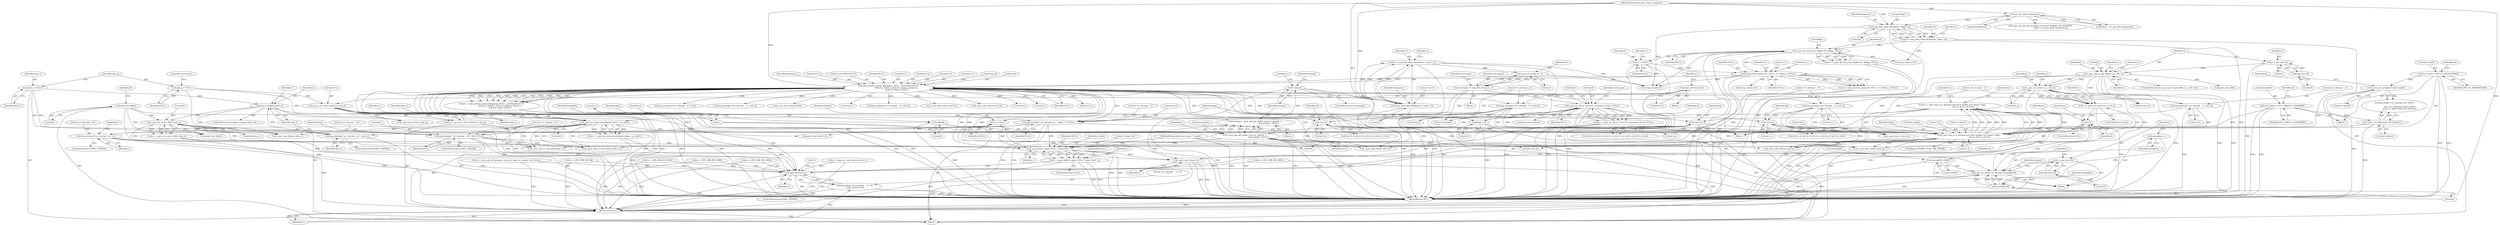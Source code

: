 digraph "0_gnupg_da780c8183cccc8f533c8ace8211ac2cb2bdee7b@pointer" {
"1000680" [label="(Call,sexp_build (r_plain, NULL, \"(value %m)\", r))"];
"1000110" [label="(MethodParameterIn,gcry_sexp_t *r_plain)"];
"1000319" [label="(Call,_gcry_ecc_fill_in_curve (0, curvename, &sk.E, NULL))"];
"1000309" [label="(Call,curvename = sexp_nth_string (l1, 1))"];
"1000311" [label="(Call,sexp_nth_string (l1, 1))"];
"1000300" [label="(Call,l1 = sexp_find_token (keyparms, \"curve\", 5))"];
"1000302" [label="(Call,sexp_find_token (keyparms, \"curve\", 5))"];
"1000231" [label="(Call,sexp_extract_param (keyparms, NULL, \"-p?a?b?g?n?h?+d\",\n                           &sk.E.p, &sk.E.a, &sk.E.b, &mpi_g, &sk.E.n,\n                           &sk.E.h, &sk.d, NULL))"];
"1000170" [label="(Call,sexp_find_token (keyparms, \"flags\", 0))"];
"1000166" [label="(Call,ecc_get_nbits (keyparms))"];
"1000112" [label="(MethodParameterIn,gcry_sexp_t keyparms)"];
"1000206" [label="(Call,sexp_extract_param (l1, NULL, \"e\", &data_e, NULL))"];
"1000189" [label="(Call,l1 = NULL)"];
"1000179" [label="(Call,_gcry_pk_util_parse_flaglist (l1, &flags, NULL))"];
"1000168" [label="(Call,l1 = sexp_find_token (keyparms, \"flags\", 0))"];
"1000553" [label="(Call,log_printpnt (\"ecc_decrypt    kG\", &kG, NULL))"];
"1000544" [label="(Call,_gcry_ecc_os2ec (&kG, data_e))"];
"1000154" [label="(Call,point_init (&kG))"];
"1000222" [label="(Call,mpi_is_opaque (data_e))"];
"1000122" [label="(Call,data_e = NULL)"];
"1000218" [label="(Call,log_printmpi (\"ecc_decrypt  d_e\", data_e))"];
"1000536" [label="(Call,_gcry_ecc_mont_decodepoint (data_e, ec, &kG))"];
"1000499" [label="(Call,ec = _gcry_mpi_ec_p_internal_new (sk.E.model, sk.E.dialect, flags,\n                                    sk.E.p, sk.E.a, sk.E.b))"];
"1000501" [label="(Call,_gcry_mpi_ec_p_internal_new (sk.E.model, sk.E.dialect, flags,\n                                    sk.E.p, sk.E.a, sk.E.b))"];
"1000368" [label="(Call,_gcry_ecc_model2str (sk.E.model))"];
"1000334" [label="(Call,sk.E.model = MPI_EC_WEIERSTRASS)"];
"1000374" [label="(Call,_gcry_ecc_dialect2str (sk.E.dialect))"];
"1000341" [label="(Call,sk.E.dialect = ECC_DIALECT_STANDARD)"];
"1000145" [label="(Call,flags = 0)"];
"1000447" [label="(Call,!sk.E.p)"];
"1000393" [label="(Call,log_printmpi (\"ecc_decrypt    p\", sk.E.p))"];
"1000454" [label="(Call,!sk.E.a)"];
"1000400" [label="(Call,log_printmpi (\"ecc_decrypt    a\", sk.E.a))"];
"1000407" [label="(Call,log_printmpi (\"ecc_decrypt    b\", sk.E.b))"];
"1000461" [label="(Call,!sk.E.b)"];
"1000414" [label="(Call,log_printpnt (\"ecc_decrypt  g\",   &sk.E.G, NULL))"];
"1000287" [label="(Call,_gcry_ecc_os2ec (&sk.E.G, mpi_g))"];
"1000278" [label="(Call,point_init (&sk.E.G))"];
"1000127" [label="(Call,mpi_g = NULL)"];
"1000619" [label="(Call,_gcry_mpi_get_buffer_extra (x, nbits/8, -1,\n                                             &rawmpilen, NULL))"];
"1000590" [label="(Call,_gcry_mpi_ec_get_affine (x, y, &R, ec))"];
"1000585" [label="(Call,y = mpi_new (0))"];
"1000587" [label="(Call,mpi_new (0))"];
"1000621" [label="(Call,nbits/8)"];
"1000624" [label="(Call,-1)"];
"1000141" [label="(Call,r = NULL)"];
"1000672" [label="(Call,log_printmpi (\"ecc_decrypt  res\", r))"];
"1000657" [label="(Call,!r)"];
"1000650" [label="(Call,mpi_set_opaque (r, rawmpi, rawmpilen*8))"];
"1000646" [label="(Call,r = mpi_new (0))"];
"1000648" [label="(Call,mpi_new (0))"];
"1000639" [label="(Call,rawmpi[0] = 0x40)"];
"1000630" [label="(Call,!rawmpi)"];
"1000617" [label="(Call,rawmpi = _gcry_mpi_get_buffer_extra (x, nbits/8, -1,\n                                             &rawmpilen, NULL))"];
"1000653" [label="(Call,rawmpilen*8)"];
"1000644" [label="(Call,rawmpilen++)"];
"1000603" [label="(Call,r = _gcry_ecc_ec2os (x, y, sk.E.p))"];
"1000605" [label="(Call,_gcry_ecc_ec2os (x, y, sk.E.p))"];
"1000678" [label="(Call,rc = sexp_build (r_plain, NULL, \"(value %m)\", r))"];
"1000752" [label="(Call,gpg_strerror (rc))"];
"1000750" [label="(Call,log_debug (\"ecc_decrypt    => %s\n\", gpg_strerror (rc)))"];
"1000754" [label="(Return,return rc;)"];
"1000692" [label="(Call,_gcry_mpi_release (r))"];
"1000457" [label="(Identifier,sk)"];
"1000142" [label="(Identifier,r)"];
"1000287" [label="(Call,_gcry_ecc_os2ec (&sk.E.G, mpi_g))"];
"1000739" [label="(Call,xfree (curvename))"];
"1000592" [label="(Identifier,y)"];
"1000333" [label="(Block,)"];
"1000668" [label="(Call,mpi_free (y))"];
"1000315" [label="(Identifier,curvename)"];
"1000673" [label="(Literal,\"ecc_decrypt  res\")"];
"1000440" [label="(Call,log_printmpi (\"ecc_decrypt    d\", sk.d))"];
"1000369" [label="(Call,sk.E.model)"];
"1000110" [label="(MethodParameterIn,gcry_sexp_t *r_plain)"];
"1000664" [label="(Identifier,rc)"];
"1000499" [label="(Call,ec = _gcry_mpi_ec_p_internal_new (sk.E.model, sk.E.dialect, flags,\n                                    sk.E.p, sk.E.a, sk.E.b))"];
"1000155" [label="(Call,&kG)"];
"1000169" [label="(Identifier,l1)"];
"1000294" [label="(Identifier,mpi_g)"];
"1000320" [label="(Literal,0)"];
"1000714" [label="(Call,point_free (&sk.E.G))"];
"1000542" [label="(Call,rc = _gcry_ecc_os2ec (&kG, data_e))"];
"1000605" [label="(Call,_gcry_ecc_ec2os (x, y, sk.E.p))"];
"1000395" [label="(Call,sk.E.p)"];
"1000593" [label="(Call,&R)"];
"1000422" [label="(Identifier,NULL)"];
"1000461" [label="(Call,!sk.E.b)"];
"1000218" [label="(Call,log_printmpi (\"ecc_decrypt  d_e\", data_e))"];
"1000656" [label="(ControlStructure,if (!r))"];
"1000630" [label="(Call,!rawmpi)"];
"1000307" [label="(Identifier,l1)"];
"1000679" [label="(Identifier,rc)"];
"1000625" [label="(Literal,1)"];
"1000317" [label="(Call,rc = _gcry_ecc_fill_in_curve (0, curvename, &sk.E, NULL))"];
"1000569" [label="(Call,rc = GPG_ERR_INV_DATA)"];
"1000377" [label="(Identifier,sk)"];
"1000631" [label="(Identifier,rawmpi)"];
"1000219" [label="(Literal,\"ecc_decrypt  d_e\")"];
"1000628" [label="(Identifier,NULL)"];
"1000595" [label="(Identifier,ec)"];
"1000536" [label="(Call,_gcry_ecc_mont_decodepoint (data_e, ec, &kG))"];
"1000557" [label="(Identifier,NULL)"];
"1000334" [label="(Call,sk.E.model = MPI_EC_WEIERSTRASS)"];
"1000374" [label="(Call,_gcry_ecc_dialect2str (sk.E.dialect))"];
"1000177" [label="(Call,rc = _gcry_pk_util_parse_flaglist (l1, &flags, NULL))"];
"1000602" [label="(Identifier,y)"];
"1000305" [label="(Literal,5)"];
"1000646" [label="(Call,r = mpi_new (0))"];
"1000204" [label="(Call,rc = sexp_extract_param (l1, NULL, \"e\", &data_e, NULL))"];
"1000555" [label="(Call,&kG)"];
"1000614" [label="(Block,)"];
"1000207" [label="(Identifier,l1)"];
"1000621" [label="(Call,nbits/8)"];
"1000407" [label="(Call,log_printmpi (\"ecc_decrypt    b\", sk.E.b))"];
"1000375" [label="(Call,sk.E.dialect)"];
"1000191" [label="(Identifier,NULL)"];
"1000547" [label="(Identifier,data_e)"];
"1000124" [label="(Identifier,NULL)"];
"1000743" [label="(Call,_gcry_mpi_ec_free (ec))"];
"1000167" [label="(Identifier,keyparms)"];
"1000147" [label="(Literal,0)"];
"1000660" [label="(Identifier,rc)"];
"1000423" [label="(Call,log_printmpi (\"ecc_decrypt    n\", sk.E.n))"];
"1000741" [label="(Call,sexp_release (l1))"];
"1000172" [label="(Literal,\"flags\")"];
"1000300" [label="(Call,l1 = sexp_find_token (keyparms, \"curve\", 5))"];
"1000539" [label="(Call,&kG)"];
"1000154" [label="(Call,point_init (&kG))"];
"1000464" [label="(Identifier,sk)"];
"1000733" [label="(Call,_gcry_mpi_release (sk.d))"];
"1000447" [label="(Call,!sk.E.p)"];
"1000368" [label="(Call,_gcry_ecc_model2str (sk.E.model))"];
"1000581" [label="(Call,rc = GPG_ERR_INV_DATA)"];
"1000190" [label="(Identifier,l1)"];
"1000624" [label="(Call,-1)"];
"1000676" [label="(Call,!rc)"];
"1000751" [label="(Literal,\"ecc_decrypt    => %s\n\")"];
"1000462" [label="(Call,sk.E.b)"];
"1000512" [label="(Identifier,flags)"];
"1000647" [label="(Identifier,r)"];
"1000501" [label="(Call,_gcry_mpi_ec_p_internal_new (sk.E.model, sk.E.dialect, flags,\n                                    sk.E.p, sk.E.a, sk.E.b))"];
"1000193" [label="(Identifier,rc)"];
"1000321" [label="(Identifier,curvename)"];
"1000401" [label="(Literal,\"ecc_decrypt    a\")"];
"1000523" [label="(Call,sk.E.b)"];
"1000689" [label="(Call,point_free (&kG))"];
"1000589" [label="(ControlStructure,if (_gcry_mpi_ec_get_affine (x, y, &R, ec)))"];
"1000618" [label="(Identifier,rawmpi)"];
"1000633" [label="(Call,rc = gpg_err_code_from_syserror ())"];
"1000253" [label="(Call,&mpi_g)"];
"1000617" [label="(Call,rawmpi = _gcry_mpi_get_buffer_extra (x, nbits/8, -1,\n                                             &rawmpilen, NULL))"];
"1000682" [label="(Identifier,NULL)"];
"1000681" [label="(Identifier,r_plain)"];
"1000657" [label="(Call,!r)"];
"1000342" [label="(Call,sk.E.dialect)"];
"1000113" [label="(Block,)"];
"1000551" [label="(ControlStructure,if (DBG_CIPHER))"];
"1000171" [label="(Identifier,keyparms)"];
"1000737" [label="(Call,_gcry_mpi_release (data_e))"];
"1000225" [label="(Call,rc = GPG_ERR_INV_DATA)"];
"1000477" [label="(Call,!sk.E.n)"];
"1000622" [label="(Identifier,nbits)"];
"1000366" [label="(Call,log_debug (\"ecc_decrypt info: %s/%s\n\",\n                 _gcry_ecc_model2str (sk.E.model),\n                 _gcry_ecc_dialect2str (sk.E.dialect)))"];
"1000655" [label="(Literal,8)"];
"1000658" [label="(Identifier,r)"];
"1000187" [label="(Call,sexp_release (l1))"];
"1000560" [label="(Identifier,flags)"];
"1000680" [label="(Call,sexp_build (r_plain, NULL, \"(value %m)\", r))"];
"1000590" [label="(Call,_gcry_mpi_ec_get_affine (x, y, &R, ec))"];
"1000754" [label="(Return,return rc;)"];
"1000697" [label="(Identifier,sk)"];
"1000267" [label="(Call,&sk.d)"];
"1000641" [label="(Identifier,rawmpi)"];
"1000285" [label="(Call,rc = _gcry_ecc_os2ec (&sk.E.G, mpi_g))"];
"1000288" [label="(Call,&sk.E.G)"];
"1000629" [label="(ControlStructure,if (!rawmpi))"];
"1000150" [label="(Identifier,sk)"];
"1000160" [label="(Call,_gcry_pk_util_init_encoding_ctx (&ctx, PUBKEY_OP_DECRYPT,\n                                   (nbits = ecc_get_nbits (keyparms))))"];
"1000700" [label="(Call,_gcry_mpi_release (sk.E.a))"];
"1000326" [label="(Identifier,NULL)"];
"1000164" [label="(Call,nbits = ecc_get_nbits (keyparms))"];
"1000232" [label="(Identifier,keyparms)"];
"1000756" [label="(MethodReturn,RET)"];
"1000619" [label="(Call,_gcry_mpi_get_buffer_extra (x, nbits/8, -1,\n                                             &rawmpilen, NULL))"];
"1000222" [label="(Call,mpi_is_opaque (data_e))"];
"1000352" [label="(Identifier,sk)"];
"1000221" [label="(ControlStructure,if (mpi_is_opaque (data_e)))"];
"1000597" [label="(Call,rc = GPG_ERR_INV_DATA)"];
"1000341" [label="(Call,sk.E.dialect = ECC_DIALECT_STANDARD)"];
"1000146" [label="(Identifier,flags)"];
"1000606" [label="(Identifier,x)"];
"1000755" [label="(Identifier,rc)"];
"1000255" [label="(Call,&sk.E.n)"];
"1000393" [label="(Call,log_printmpi (\"ecc_decrypt    p\", sk.E.p))"];
"1000692" [label="(Call,_gcry_mpi_release (r))"];
"1000585" [label="(Call,y = mpi_new (0))"];
"1000400" [label="(Call,log_printmpi (\"ecc_decrypt    a\", sk.E.a))"];
"1000649" [label="(Literal,0)"];
"1000554" [label="(Literal,\"ecc_decrypt    kG\")"];
"1000129" [label="(Identifier,NULL)"];
"1000601" [label="(ControlStructure,if (y))"];
"1000430" [label="(Call,log_printmpi (\"ecc_decrypt    h\", sk.E.h))"];
"1000694" [label="(Call,_gcry_mpi_release (sk.E.p))"];
"1000706" [label="(Call,_gcry_mpi_release (sk.E.b))"];
"1000502" [label="(Call,sk.E.model)"];
"1000415" [label="(Literal,\"ecc_decrypt  g\")"];
"1000677" [label="(Identifier,rc)"];
"1000344" [label="(Identifier,sk)"];
"1000675" [label="(ControlStructure,if (!rc))"];
"1000753" [label="(Identifier,rc)"];
"1000168" [label="(Call,l1 = sexp_find_token (keyparms, \"flags\", 0))"];
"1000128" [label="(Identifier,mpi_g)"];
"1000693" [label="(Identifier,r)"];
"1000553" [label="(Call,log_printpnt (\"ecc_decrypt    kG\", &kG, NULL))"];
"1000670" [label="(ControlStructure,if (DBG_CIPHER))"];
"1000678" [label="(Call,rc = sexp_build (r_plain, NULL, \"(value %m)\", r))"];
"1000414" [label="(Call,log_printpnt (\"ecc_decrypt  g\",   &sk.E.G, NULL))"];
"1000234" [label="(Literal,\"-p?a?b?g?n?h?+d\")"];
"1000721" [label="(Call,_gcry_mpi_release (sk.E.n))"];
"1000416" [label="(Call,&sk.E.G)"];
"1000666" [label="(Call,mpi_free (x))"];
"1000446" [label="(Call,!sk.E.p || !sk.E.a || !sk.E.b || !sk.E.G.x || !sk.E.n || !sk.E.h || !sk.d)"];
"1000402" [label="(Call,sk.E.a)"];
"1000122" [label="(Call,data_e = NULL)"];
"1000301" [label="(Identifier,l1)"];
"1000322" [label="(Call,&sk.E)"];
"1000298" [label="(Call,sexp_release (l1))"];
"1000226" [label="(Identifier,rc)"];
"1000604" [label="(Identifier,r)"];
"1000518" [label="(Call,sk.E.a)"];
"1000170" [label="(Call,sexp_find_token (keyparms, \"flags\", 0))"];
"1000233" [label="(Identifier,NULL)"];
"1000206" [label="(Call,sexp_extract_param (l1, NULL, \"e\", &data_e, NULL))"];
"1000748" [label="(ControlStructure,if (DBG_CIPHER))"];
"1000159" [label="(Identifier,R)"];
"1000277" [label="(Block,)"];
"1000192" [label="(Call,rc = _gcry_pk_util_preparse_encval (s_data, ecc_names, &l1, &ctx))"];
"1000727" [label="(Call,_gcry_mpi_release (sk.E.h))"];
"1000241" [label="(Call,&sk.E.a)"];
"1000544" [label="(Call,_gcry_ecc_os2ec (&kG, data_e))"];
"1000408" [label="(Literal,\"ecc_decrypt    b\")"];
"1000209" [label="(Literal,\"e\")"];
"1000145" [label="(Call,flags = 0)"];
"1000454" [label="(Call,!sk.E.a)"];
"1000235" [label="(Call,&sk.E.p)"];
"1000750" [label="(Call,log_debug (\"ecc_decrypt    => %s\n\", gpg_strerror (rc)))"];
"1000180" [label="(Identifier,l1)"];
"1000181" [label="(Call,&flags)"];
"1000712" [label="(Call,_gcry_mpi_release (mpi_g))"];
"1000620" [label="(Identifier,x)"];
"1000335" [label="(Call,sk.E.model)"];
"1000674" [label="(Identifier,r)"];
"1000424" [label="(Literal,\"ecc_decrypt    n\")"];
"1000173" [label="(Literal,0)"];
"1000752" [label="(Call,gpg_strerror (rc))"];
"1000127" [label="(Call,mpi_g = NULL)"];
"1000634" [label="(Identifier,rc)"];
"1000455" [label="(Call,sk.E.a)"];
"1000507" [label="(Call,sk.E.dialect)"];
"1000319" [label="(Call,_gcry_ecc_fill_in_curve (0, curvename, &sk.E, NULL))"];
"1000231" [label="(Call,sexp_extract_param (keyparms, NULL, \"-p?a?b?g?n?h?+d\",\n                           &sk.E.p, &sk.E.a, &sk.E.b, &mpi_g, &sk.E.n,\n                           &sk.E.h, &sk.d, NULL))"];
"1000564" [label="(Call,_gcry_mpi_ec_bad_point (&kG, ec))"];
"1000586" [label="(Identifier,y)"];
"1000639" [label="(Call,rawmpi[0] = 0x40)"];
"1000286" [label="(Identifier,rc)"];
"1000230" [label="(Identifier,rc)"];
"1000495" [label="(Call,rc = GPG_ERR_NO_OBJ)"];
"1000640" [label="(Call,rawmpi[0])"];
"1000347" [label="(Identifier,ECC_DIALECT_STANDARD)"];
"1000349" [label="(Call,!sk.E.h)"];
"1000580" [label="(Block,)"];
"1000490" [label="(Call,!sk.d)"];
"1000210" [label="(Call,&data_e)"];
"1000623" [label="(Literal,8)"];
"1000653" [label="(Call,rawmpilen*8)"];
"1000645" [label="(Identifier,rawmpilen)"];
"1000672" [label="(Call,log_printmpi (\"ecc_decrypt  res\", r))"];
"1000279" [label="(Call,&sk.E.G)"];
"1000683" [label="(Literal,\"(value %m)\")"];
"1000312" [label="(Identifier,l1)"];
"1000331" [label="(Call,!curvename)"];
"1000531" [label="(Identifier,ec)"];
"1000598" [label="(Identifier,rc)"];
"1000220" [label="(Identifier,data_e)"];
"1000189" [label="(Call,l1 = NULL)"];
"1000448" [label="(Call,sk.E.p)"];
"1000587" [label="(Call,mpi_new (0))"];
"1000309" [label="(Call,curvename = sexp_nth_string (l1, 1))"];
"1000261" [label="(Call,&sk.E.h)"];
"1000112" [label="(MethodParameterIn,gcry_sexp_t keyparms)"];
"1000175" [label="(Identifier,l1)"];
"1000340" [label="(Identifier,MPI_EC_WEIERSTRASS)"];
"1000208" [label="(Identifier,NULL)"];
"1000650" [label="(Call,mpi_set_opaque (r, rawmpi, rawmpilen*8))"];
"1000559" [label="(Call,flags & PUBKEY_FLAG_DJB_TWEAK)"];
"1000229" [label="(Call,rc = sexp_extract_param (keyparms, NULL, \"-p?a?b?g?n?h?+d\",\n                           &sk.E.p, &sk.E.a, &sk.E.b, &mpi_g, &sk.E.n,\n                           &sk.E.h, &sk.d, NULL))"];
"1000278" [label="(Call,point_init (&sk.E.G))"];
"1000365" [label="(Block,)"];
"1000603" [label="(Call,r = _gcry_ecc_ec2os (x, y, sk.E.p))"];
"1000638" [label="(Block,)"];
"1000302" [label="(Call,sexp_find_token (keyparms, \"curve\", 5))"];
"1000216" [label="(ControlStructure,if (DBG_CIPHER))"];
"1000179" [label="(Call,_gcry_pk_util_parse_flaglist (l1, &flags, NULL))"];
"1000394" [label="(Literal,\"ecc_decrypt    p\")"];
"1000686" [label="(Call,point_free (&R))"];
"1000651" [label="(Identifier,r)"];
"1000409" [label="(Call,sk.E.b)"];
"1000271" [label="(Identifier,NULL)"];
"1000588" [label="(Literal,0)"];
"1000472" [label="(Identifier,sk)"];
"1000311" [label="(Call,sexp_nth_string (l1, 1))"];
"1000166" [label="(Call,ecc_get_nbits (keyparms))"];
"1000538" [label="(Identifier,ec)"];
"1000453" [label="(Call,!sk.E.a || !sk.E.b || !sk.E.G.x || !sk.E.n || !sk.E.h || !sk.d)"];
"1000685" [label="(JumpTarget,leave:)"];
"1000627" [label="(Identifier,rawmpilen)"];
"1000654" [label="(Identifier,rawmpilen)"];
"1000537" [label="(Identifier,data_e)"];
"1000545" [label="(Call,&kG)"];
"1000313" [label="(Literal,1)"];
"1000308" [label="(Block,)"];
"1000684" [label="(Identifier,r)"];
"1000607" [label="(Identifier,y)"];
"1000591" [label="(Identifier,x)"];
"1000143" [label="(Identifier,NULL)"];
"1000608" [label="(Call,sk.E.p)"];
"1000534" [label="(Call,rc = _gcry_ecc_mont_decodepoint (data_e, ec, &kG))"];
"1000132" [label="(Identifier,curvename)"];
"1000212" [label="(Identifier,NULL)"];
"1000648" [label="(Call,mpi_new (0))"];
"1000643" [label="(Literal,0x40)"];
"1000460" [label="(Call,!sk.E.b || !sk.E.G.x || !sk.E.n || !sk.E.h || !sk.d)"];
"1000141" [label="(Call,r = NULL)"];
"1000310" [label="(Identifier,curvename)"];
"1000644" [label="(Call,rawmpilen++)"];
"1000303" [label="(Identifier,keyparms)"];
"1000304" [label="(Literal,\"curve\")"];
"1000500" [label="(Identifier,ec)"];
"1000247" [label="(Call,&sk.E.b)"];
"1000123" [label="(Identifier,data_e)"];
"1000223" [label="(Identifier,data_e)"];
"1000484" [label="(Call,!sk.E.h)"];
"1000576" [label="(Call,_gcry_mpi_ec_curve_point (&kG, ec))"];
"1000626" [label="(Call,&rawmpilen)"];
"1000183" [label="(Identifier,NULL)"];
"1000513" [label="(Call,sk.E.p)"];
"1000652" [label="(Identifier,rawmpi)"];
"1000680" -> "1000678"  [label="AST: "];
"1000680" -> "1000684"  [label="CFG: "];
"1000681" -> "1000680"  [label="AST: "];
"1000682" -> "1000680"  [label="AST: "];
"1000683" -> "1000680"  [label="AST: "];
"1000684" -> "1000680"  [label="AST: "];
"1000678" -> "1000680"  [label="CFG: "];
"1000680" -> "1000756"  [label="DDG: "];
"1000680" -> "1000756"  [label="DDG: "];
"1000680" -> "1000678"  [label="DDG: "];
"1000680" -> "1000678"  [label="DDG: "];
"1000680" -> "1000678"  [label="DDG: "];
"1000680" -> "1000678"  [label="DDG: "];
"1000110" -> "1000680"  [label="DDG: "];
"1000319" -> "1000680"  [label="DDG: "];
"1000231" -> "1000680"  [label="DDG: "];
"1000553" -> "1000680"  [label="DDG: "];
"1000619" -> "1000680"  [label="DDG: "];
"1000414" -> "1000680"  [label="DDG: "];
"1000141" -> "1000680"  [label="DDG: "];
"1000672" -> "1000680"  [label="DDG: "];
"1000657" -> "1000680"  [label="DDG: "];
"1000680" -> "1000692"  [label="DDG: "];
"1000110" -> "1000109"  [label="AST: "];
"1000110" -> "1000756"  [label="DDG: "];
"1000319" -> "1000317"  [label="AST: "];
"1000319" -> "1000326"  [label="CFG: "];
"1000320" -> "1000319"  [label="AST: "];
"1000321" -> "1000319"  [label="AST: "];
"1000322" -> "1000319"  [label="AST: "];
"1000326" -> "1000319"  [label="AST: "];
"1000317" -> "1000319"  [label="CFG: "];
"1000319" -> "1000756"  [label="DDG: "];
"1000319" -> "1000756"  [label="DDG: "];
"1000319" -> "1000317"  [label="DDG: "];
"1000319" -> "1000317"  [label="DDG: "];
"1000319" -> "1000317"  [label="DDG: "];
"1000319" -> "1000317"  [label="DDG: "];
"1000309" -> "1000319"  [label="DDG: "];
"1000231" -> "1000319"  [label="DDG: "];
"1000319" -> "1000331"  [label="DDG: "];
"1000319" -> "1000414"  [label="DDG: "];
"1000319" -> "1000553"  [label="DDG: "];
"1000319" -> "1000739"  [label="DDG: "];
"1000309" -> "1000308"  [label="AST: "];
"1000309" -> "1000311"  [label="CFG: "];
"1000310" -> "1000309"  [label="AST: "];
"1000311" -> "1000309"  [label="AST: "];
"1000315" -> "1000309"  [label="CFG: "];
"1000309" -> "1000756"  [label="DDG: "];
"1000311" -> "1000309"  [label="DDG: "];
"1000311" -> "1000309"  [label="DDG: "];
"1000309" -> "1000331"  [label="DDG: "];
"1000311" -> "1000313"  [label="CFG: "];
"1000312" -> "1000311"  [label="AST: "];
"1000313" -> "1000311"  [label="AST: "];
"1000300" -> "1000311"  [label="DDG: "];
"1000311" -> "1000741"  [label="DDG: "];
"1000300" -> "1000113"  [label="AST: "];
"1000300" -> "1000302"  [label="CFG: "];
"1000301" -> "1000300"  [label="AST: "];
"1000302" -> "1000300"  [label="AST: "];
"1000307" -> "1000300"  [label="CFG: "];
"1000300" -> "1000756"  [label="DDG: "];
"1000302" -> "1000300"  [label="DDG: "];
"1000302" -> "1000300"  [label="DDG: "];
"1000302" -> "1000300"  [label="DDG: "];
"1000300" -> "1000741"  [label="DDG: "];
"1000302" -> "1000305"  [label="CFG: "];
"1000303" -> "1000302"  [label="AST: "];
"1000304" -> "1000302"  [label="AST: "];
"1000305" -> "1000302"  [label="AST: "];
"1000302" -> "1000756"  [label="DDG: "];
"1000231" -> "1000302"  [label="DDG: "];
"1000112" -> "1000302"  [label="DDG: "];
"1000231" -> "1000229"  [label="AST: "];
"1000231" -> "1000271"  [label="CFG: "];
"1000232" -> "1000231"  [label="AST: "];
"1000233" -> "1000231"  [label="AST: "];
"1000234" -> "1000231"  [label="AST: "];
"1000235" -> "1000231"  [label="AST: "];
"1000241" -> "1000231"  [label="AST: "];
"1000247" -> "1000231"  [label="AST: "];
"1000253" -> "1000231"  [label="AST: "];
"1000255" -> "1000231"  [label="AST: "];
"1000261" -> "1000231"  [label="AST: "];
"1000267" -> "1000231"  [label="AST: "];
"1000271" -> "1000231"  [label="AST: "];
"1000229" -> "1000231"  [label="CFG: "];
"1000231" -> "1000756"  [label="DDG: "];
"1000231" -> "1000756"  [label="DDG: "];
"1000231" -> "1000756"  [label="DDG: "];
"1000231" -> "1000756"  [label="DDG: "];
"1000231" -> "1000756"  [label="DDG: "];
"1000231" -> "1000756"  [label="DDG: "];
"1000231" -> "1000756"  [label="DDG: "];
"1000231" -> "1000756"  [label="DDG: "];
"1000231" -> "1000756"  [label="DDG: "];
"1000231" -> "1000229"  [label="DDG: "];
"1000231" -> "1000229"  [label="DDG: "];
"1000231" -> "1000229"  [label="DDG: "];
"1000231" -> "1000229"  [label="DDG: "];
"1000231" -> "1000229"  [label="DDG: "];
"1000231" -> "1000229"  [label="DDG: "];
"1000231" -> "1000229"  [label="DDG: "];
"1000231" -> "1000229"  [label="DDG: "];
"1000231" -> "1000229"  [label="DDG: "];
"1000231" -> "1000229"  [label="DDG: "];
"1000170" -> "1000231"  [label="DDG: "];
"1000112" -> "1000231"  [label="DDG: "];
"1000206" -> "1000231"  [label="DDG: "];
"1000231" -> "1000349"  [label="DDG: "];
"1000231" -> "1000393"  [label="DDG: "];
"1000231" -> "1000400"  [label="DDG: "];
"1000231" -> "1000407"  [label="DDG: "];
"1000231" -> "1000414"  [label="DDG: "];
"1000231" -> "1000423"  [label="DDG: "];
"1000231" -> "1000430"  [label="DDG: "];
"1000231" -> "1000440"  [label="DDG: "];
"1000231" -> "1000447"  [label="DDG: "];
"1000231" -> "1000454"  [label="DDG: "];
"1000231" -> "1000461"  [label="DDG: "];
"1000231" -> "1000477"  [label="DDG: "];
"1000231" -> "1000484"  [label="DDG: "];
"1000231" -> "1000490"  [label="DDG: "];
"1000231" -> "1000501"  [label="DDG: "];
"1000231" -> "1000501"  [label="DDG: "];
"1000231" -> "1000501"  [label="DDG: "];
"1000231" -> "1000553"  [label="DDG: "];
"1000231" -> "1000694"  [label="DDG: "];
"1000231" -> "1000700"  [label="DDG: "];
"1000231" -> "1000706"  [label="DDG: "];
"1000231" -> "1000721"  [label="DDG: "];
"1000231" -> "1000727"  [label="DDG: "];
"1000231" -> "1000733"  [label="DDG: "];
"1000170" -> "1000168"  [label="AST: "];
"1000170" -> "1000173"  [label="CFG: "];
"1000171" -> "1000170"  [label="AST: "];
"1000172" -> "1000170"  [label="AST: "];
"1000173" -> "1000170"  [label="AST: "];
"1000168" -> "1000170"  [label="CFG: "];
"1000170" -> "1000756"  [label="DDG: "];
"1000170" -> "1000168"  [label="DDG: "];
"1000170" -> "1000168"  [label="DDG: "];
"1000170" -> "1000168"  [label="DDG: "];
"1000166" -> "1000170"  [label="DDG: "];
"1000112" -> "1000170"  [label="DDG: "];
"1000166" -> "1000164"  [label="AST: "];
"1000166" -> "1000167"  [label="CFG: "];
"1000167" -> "1000166"  [label="AST: "];
"1000164" -> "1000166"  [label="CFG: "];
"1000166" -> "1000160"  [label="DDG: "];
"1000166" -> "1000164"  [label="DDG: "];
"1000112" -> "1000166"  [label="DDG: "];
"1000112" -> "1000109"  [label="AST: "];
"1000112" -> "1000756"  [label="DDG: "];
"1000206" -> "1000204"  [label="AST: "];
"1000206" -> "1000212"  [label="CFG: "];
"1000207" -> "1000206"  [label="AST: "];
"1000208" -> "1000206"  [label="AST: "];
"1000209" -> "1000206"  [label="AST: "];
"1000210" -> "1000206"  [label="AST: "];
"1000212" -> "1000206"  [label="AST: "];
"1000204" -> "1000206"  [label="CFG: "];
"1000206" -> "1000756"  [label="DDG: "];
"1000206" -> "1000756"  [label="DDG: "];
"1000206" -> "1000204"  [label="DDG: "];
"1000206" -> "1000204"  [label="DDG: "];
"1000206" -> "1000204"  [label="DDG: "];
"1000206" -> "1000204"  [label="DDG: "];
"1000189" -> "1000206"  [label="DDG: "];
"1000179" -> "1000206"  [label="DDG: "];
"1000206" -> "1000298"  [label="DDG: "];
"1000206" -> "1000741"  [label="DDG: "];
"1000189" -> "1000113"  [label="AST: "];
"1000189" -> "1000191"  [label="CFG: "];
"1000190" -> "1000189"  [label="AST: "];
"1000191" -> "1000189"  [label="AST: "];
"1000193" -> "1000189"  [label="CFG: "];
"1000189" -> "1000756"  [label="DDG: "];
"1000179" -> "1000189"  [label="DDG: "];
"1000189" -> "1000741"  [label="DDG: "];
"1000179" -> "1000177"  [label="AST: "];
"1000179" -> "1000183"  [label="CFG: "];
"1000180" -> "1000179"  [label="AST: "];
"1000181" -> "1000179"  [label="AST: "];
"1000183" -> "1000179"  [label="AST: "];
"1000177" -> "1000179"  [label="CFG: "];
"1000179" -> "1000756"  [label="DDG: "];
"1000179" -> "1000756"  [label="DDG: "];
"1000179" -> "1000177"  [label="DDG: "];
"1000179" -> "1000177"  [label="DDG: "];
"1000179" -> "1000177"  [label="DDG: "];
"1000168" -> "1000179"  [label="DDG: "];
"1000179" -> "1000187"  [label="DDG: "];
"1000179" -> "1000741"  [label="DDG: "];
"1000168" -> "1000113"  [label="AST: "];
"1000169" -> "1000168"  [label="AST: "];
"1000175" -> "1000168"  [label="CFG: "];
"1000168" -> "1000756"  [label="DDG: "];
"1000168" -> "1000187"  [label="DDG: "];
"1000553" -> "1000551"  [label="AST: "];
"1000553" -> "1000557"  [label="CFG: "];
"1000554" -> "1000553"  [label="AST: "];
"1000555" -> "1000553"  [label="AST: "];
"1000557" -> "1000553"  [label="AST: "];
"1000560" -> "1000553"  [label="CFG: "];
"1000553" -> "1000756"  [label="DDG: "];
"1000553" -> "1000756"  [label="DDG: "];
"1000544" -> "1000553"  [label="DDG: "];
"1000536" -> "1000553"  [label="DDG: "];
"1000414" -> "1000553"  [label="DDG: "];
"1000553" -> "1000564"  [label="DDG: "];
"1000553" -> "1000576"  [label="DDG: "];
"1000544" -> "1000542"  [label="AST: "];
"1000544" -> "1000547"  [label="CFG: "];
"1000545" -> "1000544"  [label="AST: "];
"1000547" -> "1000544"  [label="AST: "];
"1000542" -> "1000544"  [label="CFG: "];
"1000544" -> "1000542"  [label="DDG: "];
"1000544" -> "1000542"  [label="DDG: "];
"1000154" -> "1000544"  [label="DDG: "];
"1000222" -> "1000544"  [label="DDG: "];
"1000544" -> "1000564"  [label="DDG: "];
"1000544" -> "1000576"  [label="DDG: "];
"1000544" -> "1000689"  [label="DDG: "];
"1000544" -> "1000737"  [label="DDG: "];
"1000154" -> "1000113"  [label="AST: "];
"1000154" -> "1000155"  [label="CFG: "];
"1000155" -> "1000154"  [label="AST: "];
"1000159" -> "1000154"  [label="CFG: "];
"1000154" -> "1000756"  [label="DDG: "];
"1000154" -> "1000536"  [label="DDG: "];
"1000154" -> "1000689"  [label="DDG: "];
"1000222" -> "1000221"  [label="AST: "];
"1000222" -> "1000223"  [label="CFG: "];
"1000223" -> "1000222"  [label="AST: "];
"1000226" -> "1000222"  [label="CFG: "];
"1000230" -> "1000222"  [label="CFG: "];
"1000222" -> "1000756"  [label="DDG: "];
"1000122" -> "1000222"  [label="DDG: "];
"1000218" -> "1000222"  [label="DDG: "];
"1000222" -> "1000536"  [label="DDG: "];
"1000222" -> "1000737"  [label="DDG: "];
"1000122" -> "1000113"  [label="AST: "];
"1000122" -> "1000124"  [label="CFG: "];
"1000123" -> "1000122"  [label="AST: "];
"1000124" -> "1000122"  [label="AST: "];
"1000128" -> "1000122"  [label="CFG: "];
"1000122" -> "1000218"  [label="DDG: "];
"1000122" -> "1000737"  [label="DDG: "];
"1000218" -> "1000216"  [label="AST: "];
"1000218" -> "1000220"  [label="CFG: "];
"1000219" -> "1000218"  [label="AST: "];
"1000220" -> "1000218"  [label="AST: "];
"1000223" -> "1000218"  [label="CFG: "];
"1000218" -> "1000756"  [label="DDG: "];
"1000536" -> "1000534"  [label="AST: "];
"1000536" -> "1000539"  [label="CFG: "];
"1000537" -> "1000536"  [label="AST: "];
"1000538" -> "1000536"  [label="AST: "];
"1000539" -> "1000536"  [label="AST: "];
"1000534" -> "1000536"  [label="CFG: "];
"1000536" -> "1000534"  [label="DDG: "];
"1000536" -> "1000534"  [label="DDG: "];
"1000536" -> "1000534"  [label="DDG: "];
"1000499" -> "1000536"  [label="DDG: "];
"1000536" -> "1000564"  [label="DDG: "];
"1000536" -> "1000564"  [label="DDG: "];
"1000536" -> "1000576"  [label="DDG: "];
"1000536" -> "1000576"  [label="DDG: "];
"1000536" -> "1000689"  [label="DDG: "];
"1000536" -> "1000737"  [label="DDG: "];
"1000536" -> "1000743"  [label="DDG: "];
"1000499" -> "1000113"  [label="AST: "];
"1000499" -> "1000501"  [label="CFG: "];
"1000500" -> "1000499"  [label="AST: "];
"1000501" -> "1000499"  [label="AST: "];
"1000531" -> "1000499"  [label="CFG: "];
"1000499" -> "1000756"  [label="DDG: "];
"1000501" -> "1000499"  [label="DDG: "];
"1000501" -> "1000499"  [label="DDG: "];
"1000501" -> "1000499"  [label="DDG: "];
"1000501" -> "1000499"  [label="DDG: "];
"1000501" -> "1000499"  [label="DDG: "];
"1000501" -> "1000499"  [label="DDG: "];
"1000499" -> "1000564"  [label="DDG: "];
"1000499" -> "1000576"  [label="DDG: "];
"1000499" -> "1000743"  [label="DDG: "];
"1000501" -> "1000523"  [label="CFG: "];
"1000502" -> "1000501"  [label="AST: "];
"1000507" -> "1000501"  [label="AST: "];
"1000512" -> "1000501"  [label="AST: "];
"1000513" -> "1000501"  [label="AST: "];
"1000518" -> "1000501"  [label="AST: "];
"1000523" -> "1000501"  [label="AST: "];
"1000501" -> "1000756"  [label="DDG: "];
"1000501" -> "1000756"  [label="DDG: "];
"1000501" -> "1000756"  [label="DDG: "];
"1000368" -> "1000501"  [label="DDG: "];
"1000334" -> "1000501"  [label="DDG: "];
"1000374" -> "1000501"  [label="DDG: "];
"1000341" -> "1000501"  [label="DDG: "];
"1000145" -> "1000501"  [label="DDG: "];
"1000447" -> "1000501"  [label="DDG: "];
"1000454" -> "1000501"  [label="DDG: "];
"1000400" -> "1000501"  [label="DDG: "];
"1000407" -> "1000501"  [label="DDG: "];
"1000461" -> "1000501"  [label="DDG: "];
"1000501" -> "1000559"  [label="DDG: "];
"1000501" -> "1000694"  [label="DDG: "];
"1000501" -> "1000700"  [label="DDG: "];
"1000501" -> "1000706"  [label="DDG: "];
"1000368" -> "1000366"  [label="AST: "];
"1000368" -> "1000369"  [label="CFG: "];
"1000369" -> "1000368"  [label="AST: "];
"1000377" -> "1000368"  [label="CFG: "];
"1000368" -> "1000756"  [label="DDG: "];
"1000368" -> "1000366"  [label="DDG: "];
"1000334" -> "1000368"  [label="DDG: "];
"1000334" -> "1000333"  [label="AST: "];
"1000334" -> "1000340"  [label="CFG: "];
"1000335" -> "1000334"  [label="AST: "];
"1000340" -> "1000334"  [label="AST: "];
"1000344" -> "1000334"  [label="CFG: "];
"1000334" -> "1000756"  [label="DDG: "];
"1000334" -> "1000756"  [label="DDG: "];
"1000374" -> "1000366"  [label="AST: "];
"1000374" -> "1000375"  [label="CFG: "];
"1000375" -> "1000374"  [label="AST: "];
"1000366" -> "1000374"  [label="CFG: "];
"1000374" -> "1000756"  [label="DDG: "];
"1000374" -> "1000366"  [label="DDG: "];
"1000341" -> "1000374"  [label="DDG: "];
"1000341" -> "1000333"  [label="AST: "];
"1000341" -> "1000347"  [label="CFG: "];
"1000342" -> "1000341"  [label="AST: "];
"1000347" -> "1000341"  [label="AST: "];
"1000352" -> "1000341"  [label="CFG: "];
"1000341" -> "1000756"  [label="DDG: "];
"1000341" -> "1000756"  [label="DDG: "];
"1000145" -> "1000113"  [label="AST: "];
"1000145" -> "1000147"  [label="CFG: "];
"1000146" -> "1000145"  [label="AST: "];
"1000147" -> "1000145"  [label="AST: "];
"1000150" -> "1000145"  [label="CFG: "];
"1000145" -> "1000756"  [label="DDG: "];
"1000447" -> "1000446"  [label="AST: "];
"1000447" -> "1000448"  [label="CFG: "];
"1000448" -> "1000447"  [label="AST: "];
"1000457" -> "1000447"  [label="CFG: "];
"1000446" -> "1000447"  [label="CFG: "];
"1000447" -> "1000446"  [label="DDG: "];
"1000393" -> "1000447"  [label="DDG: "];
"1000447" -> "1000694"  [label="DDG: "];
"1000393" -> "1000365"  [label="AST: "];
"1000393" -> "1000395"  [label="CFG: "];
"1000394" -> "1000393"  [label="AST: "];
"1000395" -> "1000393"  [label="AST: "];
"1000401" -> "1000393"  [label="CFG: "];
"1000393" -> "1000756"  [label="DDG: "];
"1000454" -> "1000453"  [label="AST: "];
"1000454" -> "1000455"  [label="CFG: "];
"1000455" -> "1000454"  [label="AST: "];
"1000464" -> "1000454"  [label="CFG: "];
"1000453" -> "1000454"  [label="CFG: "];
"1000454" -> "1000453"  [label="DDG: "];
"1000400" -> "1000454"  [label="DDG: "];
"1000454" -> "1000700"  [label="DDG: "];
"1000400" -> "1000365"  [label="AST: "];
"1000400" -> "1000402"  [label="CFG: "];
"1000401" -> "1000400"  [label="AST: "];
"1000402" -> "1000400"  [label="AST: "];
"1000408" -> "1000400"  [label="CFG: "];
"1000400" -> "1000756"  [label="DDG: "];
"1000400" -> "1000700"  [label="DDG: "];
"1000407" -> "1000365"  [label="AST: "];
"1000407" -> "1000409"  [label="CFG: "];
"1000408" -> "1000407"  [label="AST: "];
"1000409" -> "1000407"  [label="AST: "];
"1000415" -> "1000407"  [label="CFG: "];
"1000407" -> "1000756"  [label="DDG: "];
"1000407" -> "1000461"  [label="DDG: "];
"1000407" -> "1000706"  [label="DDG: "];
"1000461" -> "1000460"  [label="AST: "];
"1000461" -> "1000462"  [label="CFG: "];
"1000462" -> "1000461"  [label="AST: "];
"1000472" -> "1000461"  [label="CFG: "];
"1000460" -> "1000461"  [label="CFG: "];
"1000461" -> "1000460"  [label="DDG: "];
"1000461" -> "1000706"  [label="DDG: "];
"1000414" -> "1000365"  [label="AST: "];
"1000414" -> "1000422"  [label="CFG: "];
"1000415" -> "1000414"  [label="AST: "];
"1000416" -> "1000414"  [label="AST: "];
"1000422" -> "1000414"  [label="AST: "];
"1000424" -> "1000414"  [label="CFG: "];
"1000414" -> "1000756"  [label="DDG: "];
"1000414" -> "1000756"  [label="DDG: "];
"1000287" -> "1000414"  [label="DDG: "];
"1000414" -> "1000714"  [label="DDG: "];
"1000287" -> "1000285"  [label="AST: "];
"1000287" -> "1000294"  [label="CFG: "];
"1000288" -> "1000287"  [label="AST: "];
"1000294" -> "1000287"  [label="AST: "];
"1000285" -> "1000287"  [label="CFG: "];
"1000287" -> "1000285"  [label="DDG: "];
"1000287" -> "1000285"  [label="DDG: "];
"1000278" -> "1000287"  [label="DDG: "];
"1000127" -> "1000287"  [label="DDG: "];
"1000287" -> "1000712"  [label="DDG: "];
"1000287" -> "1000714"  [label="DDG: "];
"1000278" -> "1000277"  [label="AST: "];
"1000278" -> "1000279"  [label="CFG: "];
"1000279" -> "1000278"  [label="AST: "];
"1000286" -> "1000278"  [label="CFG: "];
"1000278" -> "1000756"  [label="DDG: "];
"1000127" -> "1000113"  [label="AST: "];
"1000127" -> "1000129"  [label="CFG: "];
"1000128" -> "1000127"  [label="AST: "];
"1000129" -> "1000127"  [label="AST: "];
"1000132" -> "1000127"  [label="CFG: "];
"1000127" -> "1000712"  [label="DDG: "];
"1000619" -> "1000617"  [label="AST: "];
"1000619" -> "1000628"  [label="CFG: "];
"1000620" -> "1000619"  [label="AST: "];
"1000621" -> "1000619"  [label="AST: "];
"1000624" -> "1000619"  [label="AST: "];
"1000626" -> "1000619"  [label="AST: "];
"1000628" -> "1000619"  [label="AST: "];
"1000617" -> "1000619"  [label="CFG: "];
"1000619" -> "1000756"  [label="DDG: "];
"1000619" -> "1000756"  [label="DDG: "];
"1000619" -> "1000756"  [label="DDG: "];
"1000619" -> "1000756"  [label="DDG: "];
"1000619" -> "1000756"  [label="DDG: "];
"1000619" -> "1000617"  [label="DDG: "];
"1000619" -> "1000617"  [label="DDG: "];
"1000619" -> "1000617"  [label="DDG: "];
"1000619" -> "1000617"  [label="DDG: "];
"1000619" -> "1000617"  [label="DDG: "];
"1000590" -> "1000619"  [label="DDG: "];
"1000621" -> "1000619"  [label="DDG: "];
"1000621" -> "1000619"  [label="DDG: "];
"1000624" -> "1000619"  [label="DDG: "];
"1000619" -> "1000666"  [label="DDG: "];
"1000590" -> "1000589"  [label="AST: "];
"1000590" -> "1000595"  [label="CFG: "];
"1000591" -> "1000590"  [label="AST: "];
"1000592" -> "1000590"  [label="AST: "];
"1000593" -> "1000590"  [label="AST: "];
"1000595" -> "1000590"  [label="AST: "];
"1000598" -> "1000590"  [label="CFG: "];
"1000602" -> "1000590"  [label="CFG: "];
"1000590" -> "1000756"  [label="DDG: "];
"1000590" -> "1000756"  [label="DDG: "];
"1000590" -> "1000756"  [label="DDG: "];
"1000585" -> "1000590"  [label="DDG: "];
"1000590" -> "1000605"  [label="DDG: "];
"1000590" -> "1000605"  [label="DDG: "];
"1000590" -> "1000668"  [label="DDG: "];
"1000590" -> "1000686"  [label="DDG: "];
"1000590" -> "1000743"  [label="DDG: "];
"1000585" -> "1000580"  [label="AST: "];
"1000585" -> "1000587"  [label="CFG: "];
"1000586" -> "1000585"  [label="AST: "];
"1000587" -> "1000585"  [label="AST: "];
"1000591" -> "1000585"  [label="CFG: "];
"1000585" -> "1000756"  [label="DDG: "];
"1000587" -> "1000585"  [label="DDG: "];
"1000587" -> "1000588"  [label="CFG: "];
"1000588" -> "1000587"  [label="AST: "];
"1000621" -> "1000623"  [label="CFG: "];
"1000622" -> "1000621"  [label="AST: "];
"1000623" -> "1000621"  [label="AST: "];
"1000625" -> "1000621"  [label="CFG: "];
"1000621" -> "1000756"  [label="DDG: "];
"1000624" -> "1000625"  [label="CFG: "];
"1000625" -> "1000624"  [label="AST: "];
"1000627" -> "1000624"  [label="CFG: "];
"1000141" -> "1000113"  [label="AST: "];
"1000141" -> "1000143"  [label="CFG: "];
"1000142" -> "1000141"  [label="AST: "];
"1000143" -> "1000141"  [label="AST: "];
"1000146" -> "1000141"  [label="CFG: "];
"1000141" -> "1000672"  [label="DDG: "];
"1000141" -> "1000692"  [label="DDG: "];
"1000672" -> "1000670"  [label="AST: "];
"1000672" -> "1000674"  [label="CFG: "];
"1000673" -> "1000672"  [label="AST: "];
"1000674" -> "1000672"  [label="AST: "];
"1000677" -> "1000672"  [label="CFG: "];
"1000672" -> "1000756"  [label="DDG: "];
"1000657" -> "1000672"  [label="DDG: "];
"1000672" -> "1000692"  [label="DDG: "];
"1000657" -> "1000656"  [label="AST: "];
"1000657" -> "1000658"  [label="CFG: "];
"1000658" -> "1000657"  [label="AST: "];
"1000660" -> "1000657"  [label="CFG: "];
"1000664" -> "1000657"  [label="CFG: "];
"1000657" -> "1000756"  [label="DDG: "];
"1000650" -> "1000657"  [label="DDG: "];
"1000603" -> "1000657"  [label="DDG: "];
"1000657" -> "1000692"  [label="DDG: "];
"1000650" -> "1000638"  [label="AST: "];
"1000650" -> "1000653"  [label="CFG: "];
"1000651" -> "1000650"  [label="AST: "];
"1000652" -> "1000650"  [label="AST: "];
"1000653" -> "1000650"  [label="AST: "];
"1000658" -> "1000650"  [label="CFG: "];
"1000650" -> "1000756"  [label="DDG: "];
"1000650" -> "1000756"  [label="DDG: "];
"1000650" -> "1000756"  [label="DDG: "];
"1000646" -> "1000650"  [label="DDG: "];
"1000639" -> "1000650"  [label="DDG: "];
"1000630" -> "1000650"  [label="DDG: "];
"1000653" -> "1000650"  [label="DDG: "];
"1000653" -> "1000650"  [label="DDG: "];
"1000646" -> "1000638"  [label="AST: "];
"1000646" -> "1000648"  [label="CFG: "];
"1000647" -> "1000646"  [label="AST: "];
"1000648" -> "1000646"  [label="AST: "];
"1000651" -> "1000646"  [label="CFG: "];
"1000646" -> "1000756"  [label="DDG: "];
"1000648" -> "1000646"  [label="DDG: "];
"1000648" -> "1000649"  [label="CFG: "];
"1000649" -> "1000648"  [label="AST: "];
"1000639" -> "1000638"  [label="AST: "];
"1000639" -> "1000643"  [label="CFG: "];
"1000640" -> "1000639"  [label="AST: "];
"1000643" -> "1000639"  [label="AST: "];
"1000645" -> "1000639"  [label="CFG: "];
"1000639" -> "1000756"  [label="DDG: "];
"1000630" -> "1000629"  [label="AST: "];
"1000630" -> "1000631"  [label="CFG: "];
"1000631" -> "1000630"  [label="AST: "];
"1000634" -> "1000630"  [label="CFG: "];
"1000641" -> "1000630"  [label="CFG: "];
"1000630" -> "1000756"  [label="DDG: "];
"1000630" -> "1000756"  [label="DDG: "];
"1000617" -> "1000630"  [label="DDG: "];
"1000617" -> "1000614"  [label="AST: "];
"1000618" -> "1000617"  [label="AST: "];
"1000631" -> "1000617"  [label="CFG: "];
"1000617" -> "1000756"  [label="DDG: "];
"1000653" -> "1000655"  [label="CFG: "];
"1000654" -> "1000653"  [label="AST: "];
"1000655" -> "1000653"  [label="AST: "];
"1000653" -> "1000756"  [label="DDG: "];
"1000644" -> "1000653"  [label="DDG: "];
"1000644" -> "1000638"  [label="AST: "];
"1000644" -> "1000645"  [label="CFG: "];
"1000645" -> "1000644"  [label="AST: "];
"1000647" -> "1000644"  [label="CFG: "];
"1000603" -> "1000601"  [label="AST: "];
"1000603" -> "1000605"  [label="CFG: "];
"1000604" -> "1000603"  [label="AST: "];
"1000605" -> "1000603"  [label="AST: "];
"1000658" -> "1000603"  [label="CFG: "];
"1000603" -> "1000756"  [label="DDG: "];
"1000605" -> "1000603"  [label="DDG: "];
"1000605" -> "1000603"  [label="DDG: "];
"1000605" -> "1000603"  [label="DDG: "];
"1000605" -> "1000608"  [label="CFG: "];
"1000606" -> "1000605"  [label="AST: "];
"1000607" -> "1000605"  [label="AST: "];
"1000608" -> "1000605"  [label="AST: "];
"1000605" -> "1000666"  [label="DDG: "];
"1000605" -> "1000668"  [label="DDG: "];
"1000605" -> "1000694"  [label="DDG: "];
"1000678" -> "1000675"  [label="AST: "];
"1000679" -> "1000678"  [label="AST: "];
"1000685" -> "1000678"  [label="CFG: "];
"1000678" -> "1000756"  [label="DDG: "];
"1000678" -> "1000756"  [label="DDG: "];
"1000678" -> "1000752"  [label="DDG: "];
"1000678" -> "1000754"  [label="DDG: "];
"1000752" -> "1000750"  [label="AST: "];
"1000752" -> "1000753"  [label="CFG: "];
"1000753" -> "1000752"  [label="AST: "];
"1000750" -> "1000752"  [label="CFG: "];
"1000752" -> "1000756"  [label="DDG: "];
"1000752" -> "1000750"  [label="DDG: "];
"1000177" -> "1000752"  [label="DDG: "];
"1000285" -> "1000752"  [label="DDG: "];
"1000676" -> "1000752"  [label="DDG: "];
"1000597" -> "1000752"  [label="DDG: "];
"1000225" -> "1000752"  [label="DDG: "];
"1000569" -> "1000752"  [label="DDG: "];
"1000192" -> "1000752"  [label="DDG: "];
"1000229" -> "1000752"  [label="DDG: "];
"1000534" -> "1000752"  [label="DDG: "];
"1000204" -> "1000752"  [label="DDG: "];
"1000633" -> "1000752"  [label="DDG: "];
"1000495" -> "1000752"  [label="DDG: "];
"1000317" -> "1000752"  [label="DDG: "];
"1000542" -> "1000752"  [label="DDG: "];
"1000581" -> "1000752"  [label="DDG: "];
"1000752" -> "1000754"  [label="DDG: "];
"1000750" -> "1000748"  [label="AST: "];
"1000751" -> "1000750"  [label="AST: "];
"1000755" -> "1000750"  [label="CFG: "];
"1000750" -> "1000756"  [label="DDG: "];
"1000750" -> "1000756"  [label="DDG: "];
"1000754" -> "1000113"  [label="AST: "];
"1000754" -> "1000755"  [label="CFG: "];
"1000755" -> "1000754"  [label="AST: "];
"1000756" -> "1000754"  [label="CFG: "];
"1000754" -> "1000756"  [label="DDG: "];
"1000755" -> "1000754"  [label="DDG: "];
"1000177" -> "1000754"  [label="DDG: "];
"1000285" -> "1000754"  [label="DDG: "];
"1000676" -> "1000754"  [label="DDG: "];
"1000597" -> "1000754"  [label="DDG: "];
"1000225" -> "1000754"  [label="DDG: "];
"1000569" -> "1000754"  [label="DDG: "];
"1000192" -> "1000754"  [label="DDG: "];
"1000229" -> "1000754"  [label="DDG: "];
"1000534" -> "1000754"  [label="DDG: "];
"1000204" -> "1000754"  [label="DDG: "];
"1000633" -> "1000754"  [label="DDG: "];
"1000495" -> "1000754"  [label="DDG: "];
"1000317" -> "1000754"  [label="DDG: "];
"1000542" -> "1000754"  [label="DDG: "];
"1000581" -> "1000754"  [label="DDG: "];
"1000692" -> "1000113"  [label="AST: "];
"1000692" -> "1000693"  [label="CFG: "];
"1000693" -> "1000692"  [label="AST: "];
"1000697" -> "1000692"  [label="CFG: "];
"1000692" -> "1000756"  [label="DDG: "];
"1000692" -> "1000756"  [label="DDG: "];
}
